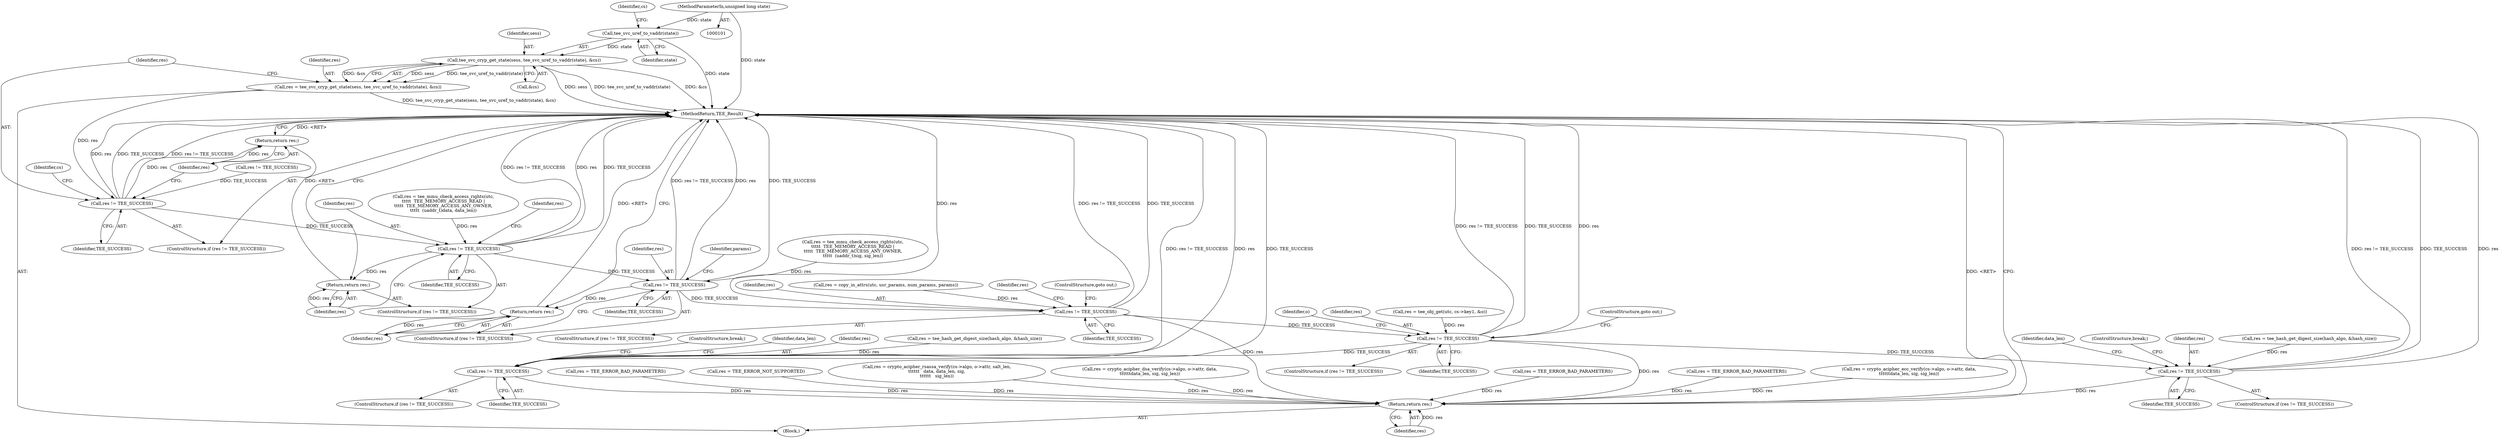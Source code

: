 digraph "0_optee_os_70697bf3c5dc3d201341b01a1a8e5bc6d2fb48f8_0@pointer" {
"1000144" [label="(Call,tee_svc_cryp_get_state(sess, tee_svc_uref_to_vaddr(state), &cs))"];
"1000146" [label="(Call,tee_svc_uref_to_vaddr(state))"];
"1000102" [label="(MethodParameterIn,unsigned long state)"];
"1000142" [label="(Call,res = tee_svc_cryp_get_state(sess, tee_svc_uref_to_vaddr(state), &cs))"];
"1000151" [label="(Call,res != TEE_SUCCESS)"];
"1000154" [label="(Return,return res;)"];
"1000176" [label="(Call,res != TEE_SUCCESS)"];
"1000179" [label="(Return,return res;)"];
"1000193" [label="(Call,res != TEE_SUCCESS)"];
"1000196" [label="(Return,return res;)"];
"1000218" [label="(Call,res != TEE_SUCCESS)"];
"1000232" [label="(Call,res != TEE_SUCCESS)"];
"1000278" [label="(Call,res != TEE_SUCCESS)"];
"1000375" [label="(Return,return res;)"];
"1000326" [label="(Call,res != TEE_SUCCESS)"];
"1000193" [label="(Call,res != TEE_SUCCESS)"];
"1000199" [label="(Identifier,params)"];
"1000218" [label="(Call,res != TEE_SUCCESS)"];
"1000142" [label="(Call,res = tee_svc_cryp_get_state(sess, tee_svc_uref_to_vaddr(state), &cs))"];
"1000219" [label="(Identifier,res)"];
"1000335" [label="(Call,res = TEE_ERROR_BAD_PARAMETERS)"];
"1000217" [label="(ControlStructure,if (res != TEE_SUCCESS))"];
"1000369" [label="(Call,res = TEE_ERROR_NOT_SUPPORTED)"];
"1000297" [label="(Call,res = crypto_acipher_rsassa_verify(cs->algo, o->attr, salt_len,\n\t\t\t\t\t\t   data, data_len, sig,\n\t\t\t\t\t\t   sig_len))"];
"1000149" [label="(Identifier,cs)"];
"1000175" [label="(ControlStructure,if (res != TEE_SUCCESS))"];
"1000232" [label="(Call,res != TEE_SUCCESS)"];
"1000271" [label="(Call,res = tee_hash_get_digest_size(hash_algo, &hash_size))"];
"1000339" [label="(Call,res = crypto_acipher_dsa_verify(cs->algo, o->attr, data,\n\t\t\t\t\t\tdata_len, sig, sig_len))"];
"1000325" [label="(ControlStructure,if (res != TEE_SUCCESS))"];
"1000235" [label="(ControlStructure,goto out;)"];
"1000159" [label="(Identifier,cs)"];
"1000328" [label="(Identifier,TEE_SUCCESS)"];
"1000148" [label="(Call,&cs)"];
"1000143" [label="(Identifier,res)"];
"1000180" [label="(Identifier,res)"];
"1000210" [label="(Call,res = copy_in_attrs(utc, usr_params, num_params, params))"];
"1000281" [label="(ControlStructure,break;)"];
"1000326" [label="(Call,res != TEE_SUCCESS)"];
"1000155" [label="(Identifier,res)"];
"1000144" [label="(Call,tee_svc_cryp_get_state(sess, tee_svc_uref_to_vaddr(state), &cs))"];
"1000102" [label="(MethodParameterIn,unsigned long state)"];
"1000247" [label="(Call,res = TEE_ERROR_BAD_PARAMETERS)"];
"1000241" [label="(Identifier,o)"];
"1000220" [label="(Identifier,TEE_SUCCESS)"];
"1000147" [label="(Identifier,state)"];
"1000280" [label="(Identifier,TEE_SUCCESS)"];
"1000176" [label="(Call,res != TEE_SUCCESS)"];
"1000150" [label="(ControlStructure,if (res != TEE_SUCCESS))"];
"1000287" [label="(Call,res = TEE_ERROR_BAD_PARAMETERS)"];
"1000181" [label="(Call,res = tee_mmu_check_access_rights(utc,\n\t\t\t\t\t  TEE_MEMORY_ACCESS_READ |\n\t\t\t\t\t  TEE_MEMORY_ACCESS_ANY_OWNER,\n\t\t\t\t\t  (uaddr_t)sig, sig_len))"];
"1000354" [label="(Call,res = crypto_acipher_ecc_verify(cs->algo, o->attr, data,\n\t\t\t\t\t\tdata_len, sig, sig_len))"];
"1000233" [label="(Identifier,res)"];
"1000222" [label="(Call,res = tee_obj_get(utc, cs->key1, &o))"];
"1000284" [label="(Identifier,data_len)"];
"1000277" [label="(ControlStructure,if (res != TEE_SUCCESS))"];
"1000376" [label="(Identifier,res)"];
"1000192" [label="(ControlStructure,if (res != TEE_SUCCESS))"];
"1000196" [label="(Return,return res;)"];
"1000332" [label="(Identifier,data_len)"];
"1000194" [label="(Identifier,res)"];
"1000223" [label="(Identifier,res)"];
"1000329" [label="(ControlStructure,break;)"];
"1000109" [label="(Block,)"];
"1000152" [label="(Identifier,res)"];
"1000178" [label="(Identifier,TEE_SUCCESS)"];
"1000177" [label="(Identifier,res)"];
"1000375" [label="(Return,return res;)"];
"1000231" [label="(ControlStructure,if (res != TEE_SUCCESS))"];
"1000327" [label="(Identifier,res)"];
"1000164" [label="(Call,res = tee_mmu_check_access_rights(utc,\n\t\t\t\t\t  TEE_MEMORY_ACCESS_READ |\n\t\t\t\t\t  TEE_MEMORY_ACCESS_ANY_OWNER,\n\t\t\t\t\t  (uaddr_t)data, data_len))"];
"1000278" [label="(Call,res != TEE_SUCCESS)"];
"1000154" [label="(Return,return res;)"];
"1000319" [label="(Call,res = tee_hash_get_digest_size(hash_algo, &hash_size))"];
"1000377" [label="(MethodReturn,TEE_Result)"];
"1000131" [label="(Call,res != TEE_SUCCESS)"];
"1000182" [label="(Identifier,res)"];
"1000234" [label="(Identifier,TEE_SUCCESS)"];
"1000179" [label="(Return,return res;)"];
"1000197" [label="(Identifier,res)"];
"1000195" [label="(Identifier,TEE_SUCCESS)"];
"1000146" [label="(Call,tee_svc_uref_to_vaddr(state))"];
"1000153" [label="(Identifier,TEE_SUCCESS)"];
"1000221" [label="(ControlStructure,goto out;)"];
"1000279" [label="(Identifier,res)"];
"1000145" [label="(Identifier,sess)"];
"1000151" [label="(Call,res != TEE_SUCCESS)"];
"1000144" -> "1000142"  [label="AST: "];
"1000144" -> "1000148"  [label="CFG: "];
"1000145" -> "1000144"  [label="AST: "];
"1000146" -> "1000144"  [label="AST: "];
"1000148" -> "1000144"  [label="AST: "];
"1000142" -> "1000144"  [label="CFG: "];
"1000144" -> "1000377"  [label="DDG: &cs"];
"1000144" -> "1000377"  [label="DDG: sess"];
"1000144" -> "1000377"  [label="DDG: tee_svc_uref_to_vaddr(state)"];
"1000144" -> "1000142"  [label="DDG: sess"];
"1000144" -> "1000142"  [label="DDG: tee_svc_uref_to_vaddr(state)"];
"1000144" -> "1000142"  [label="DDG: &cs"];
"1000146" -> "1000144"  [label="DDG: state"];
"1000146" -> "1000147"  [label="CFG: "];
"1000147" -> "1000146"  [label="AST: "];
"1000149" -> "1000146"  [label="CFG: "];
"1000146" -> "1000377"  [label="DDG: state"];
"1000102" -> "1000146"  [label="DDG: state"];
"1000102" -> "1000101"  [label="AST: "];
"1000102" -> "1000377"  [label="DDG: state"];
"1000142" -> "1000109"  [label="AST: "];
"1000143" -> "1000142"  [label="AST: "];
"1000152" -> "1000142"  [label="CFG: "];
"1000142" -> "1000377"  [label="DDG: tee_svc_cryp_get_state(sess, tee_svc_uref_to_vaddr(state), &cs)"];
"1000142" -> "1000151"  [label="DDG: res"];
"1000151" -> "1000150"  [label="AST: "];
"1000151" -> "1000153"  [label="CFG: "];
"1000152" -> "1000151"  [label="AST: "];
"1000153" -> "1000151"  [label="AST: "];
"1000155" -> "1000151"  [label="CFG: "];
"1000159" -> "1000151"  [label="CFG: "];
"1000151" -> "1000377"  [label="DDG: res != TEE_SUCCESS"];
"1000151" -> "1000377"  [label="DDG: res"];
"1000151" -> "1000377"  [label="DDG: TEE_SUCCESS"];
"1000131" -> "1000151"  [label="DDG: TEE_SUCCESS"];
"1000151" -> "1000154"  [label="DDG: res"];
"1000151" -> "1000176"  [label="DDG: TEE_SUCCESS"];
"1000154" -> "1000150"  [label="AST: "];
"1000154" -> "1000155"  [label="CFG: "];
"1000155" -> "1000154"  [label="AST: "];
"1000377" -> "1000154"  [label="CFG: "];
"1000154" -> "1000377"  [label="DDG: <RET>"];
"1000155" -> "1000154"  [label="DDG: res"];
"1000176" -> "1000175"  [label="AST: "];
"1000176" -> "1000178"  [label="CFG: "];
"1000177" -> "1000176"  [label="AST: "];
"1000178" -> "1000176"  [label="AST: "];
"1000180" -> "1000176"  [label="CFG: "];
"1000182" -> "1000176"  [label="CFG: "];
"1000176" -> "1000377"  [label="DDG: TEE_SUCCESS"];
"1000176" -> "1000377"  [label="DDG: res != TEE_SUCCESS"];
"1000176" -> "1000377"  [label="DDG: res"];
"1000164" -> "1000176"  [label="DDG: res"];
"1000176" -> "1000179"  [label="DDG: res"];
"1000176" -> "1000193"  [label="DDG: TEE_SUCCESS"];
"1000179" -> "1000175"  [label="AST: "];
"1000179" -> "1000180"  [label="CFG: "];
"1000180" -> "1000179"  [label="AST: "];
"1000377" -> "1000179"  [label="CFG: "];
"1000179" -> "1000377"  [label="DDG: <RET>"];
"1000180" -> "1000179"  [label="DDG: res"];
"1000193" -> "1000192"  [label="AST: "];
"1000193" -> "1000195"  [label="CFG: "];
"1000194" -> "1000193"  [label="AST: "];
"1000195" -> "1000193"  [label="AST: "];
"1000197" -> "1000193"  [label="CFG: "];
"1000199" -> "1000193"  [label="CFG: "];
"1000193" -> "1000377"  [label="DDG: res"];
"1000193" -> "1000377"  [label="DDG: TEE_SUCCESS"];
"1000193" -> "1000377"  [label="DDG: res != TEE_SUCCESS"];
"1000181" -> "1000193"  [label="DDG: res"];
"1000193" -> "1000196"  [label="DDG: res"];
"1000193" -> "1000218"  [label="DDG: TEE_SUCCESS"];
"1000196" -> "1000192"  [label="AST: "];
"1000196" -> "1000197"  [label="CFG: "];
"1000197" -> "1000196"  [label="AST: "];
"1000377" -> "1000196"  [label="CFG: "];
"1000196" -> "1000377"  [label="DDG: <RET>"];
"1000197" -> "1000196"  [label="DDG: res"];
"1000218" -> "1000217"  [label="AST: "];
"1000218" -> "1000220"  [label="CFG: "];
"1000219" -> "1000218"  [label="AST: "];
"1000220" -> "1000218"  [label="AST: "];
"1000221" -> "1000218"  [label="CFG: "];
"1000223" -> "1000218"  [label="CFG: "];
"1000218" -> "1000377"  [label="DDG: res"];
"1000218" -> "1000377"  [label="DDG: res != TEE_SUCCESS"];
"1000218" -> "1000377"  [label="DDG: TEE_SUCCESS"];
"1000210" -> "1000218"  [label="DDG: res"];
"1000218" -> "1000232"  [label="DDG: TEE_SUCCESS"];
"1000218" -> "1000375"  [label="DDG: res"];
"1000232" -> "1000231"  [label="AST: "];
"1000232" -> "1000234"  [label="CFG: "];
"1000233" -> "1000232"  [label="AST: "];
"1000234" -> "1000232"  [label="AST: "];
"1000235" -> "1000232"  [label="CFG: "];
"1000241" -> "1000232"  [label="CFG: "];
"1000232" -> "1000377"  [label="DDG: res"];
"1000232" -> "1000377"  [label="DDG: res != TEE_SUCCESS"];
"1000232" -> "1000377"  [label="DDG: TEE_SUCCESS"];
"1000222" -> "1000232"  [label="DDG: res"];
"1000232" -> "1000278"  [label="DDG: TEE_SUCCESS"];
"1000232" -> "1000326"  [label="DDG: TEE_SUCCESS"];
"1000232" -> "1000375"  [label="DDG: res"];
"1000278" -> "1000277"  [label="AST: "];
"1000278" -> "1000280"  [label="CFG: "];
"1000279" -> "1000278"  [label="AST: "];
"1000280" -> "1000278"  [label="AST: "];
"1000281" -> "1000278"  [label="CFG: "];
"1000284" -> "1000278"  [label="CFG: "];
"1000278" -> "1000377"  [label="DDG: TEE_SUCCESS"];
"1000278" -> "1000377"  [label="DDG: res != TEE_SUCCESS"];
"1000278" -> "1000377"  [label="DDG: res"];
"1000271" -> "1000278"  [label="DDG: res"];
"1000278" -> "1000375"  [label="DDG: res"];
"1000375" -> "1000109"  [label="AST: "];
"1000375" -> "1000376"  [label="CFG: "];
"1000376" -> "1000375"  [label="AST: "];
"1000377" -> "1000375"  [label="CFG: "];
"1000375" -> "1000377"  [label="DDG: <RET>"];
"1000376" -> "1000375"  [label="DDG: res"];
"1000247" -> "1000375"  [label="DDG: res"];
"1000297" -> "1000375"  [label="DDG: res"];
"1000335" -> "1000375"  [label="DDG: res"];
"1000369" -> "1000375"  [label="DDG: res"];
"1000339" -> "1000375"  [label="DDG: res"];
"1000287" -> "1000375"  [label="DDG: res"];
"1000326" -> "1000375"  [label="DDG: res"];
"1000354" -> "1000375"  [label="DDG: res"];
"1000326" -> "1000325"  [label="AST: "];
"1000326" -> "1000328"  [label="CFG: "];
"1000327" -> "1000326"  [label="AST: "];
"1000328" -> "1000326"  [label="AST: "];
"1000329" -> "1000326"  [label="CFG: "];
"1000332" -> "1000326"  [label="CFG: "];
"1000326" -> "1000377"  [label="DDG: res != TEE_SUCCESS"];
"1000326" -> "1000377"  [label="DDG: TEE_SUCCESS"];
"1000326" -> "1000377"  [label="DDG: res"];
"1000319" -> "1000326"  [label="DDG: res"];
}
